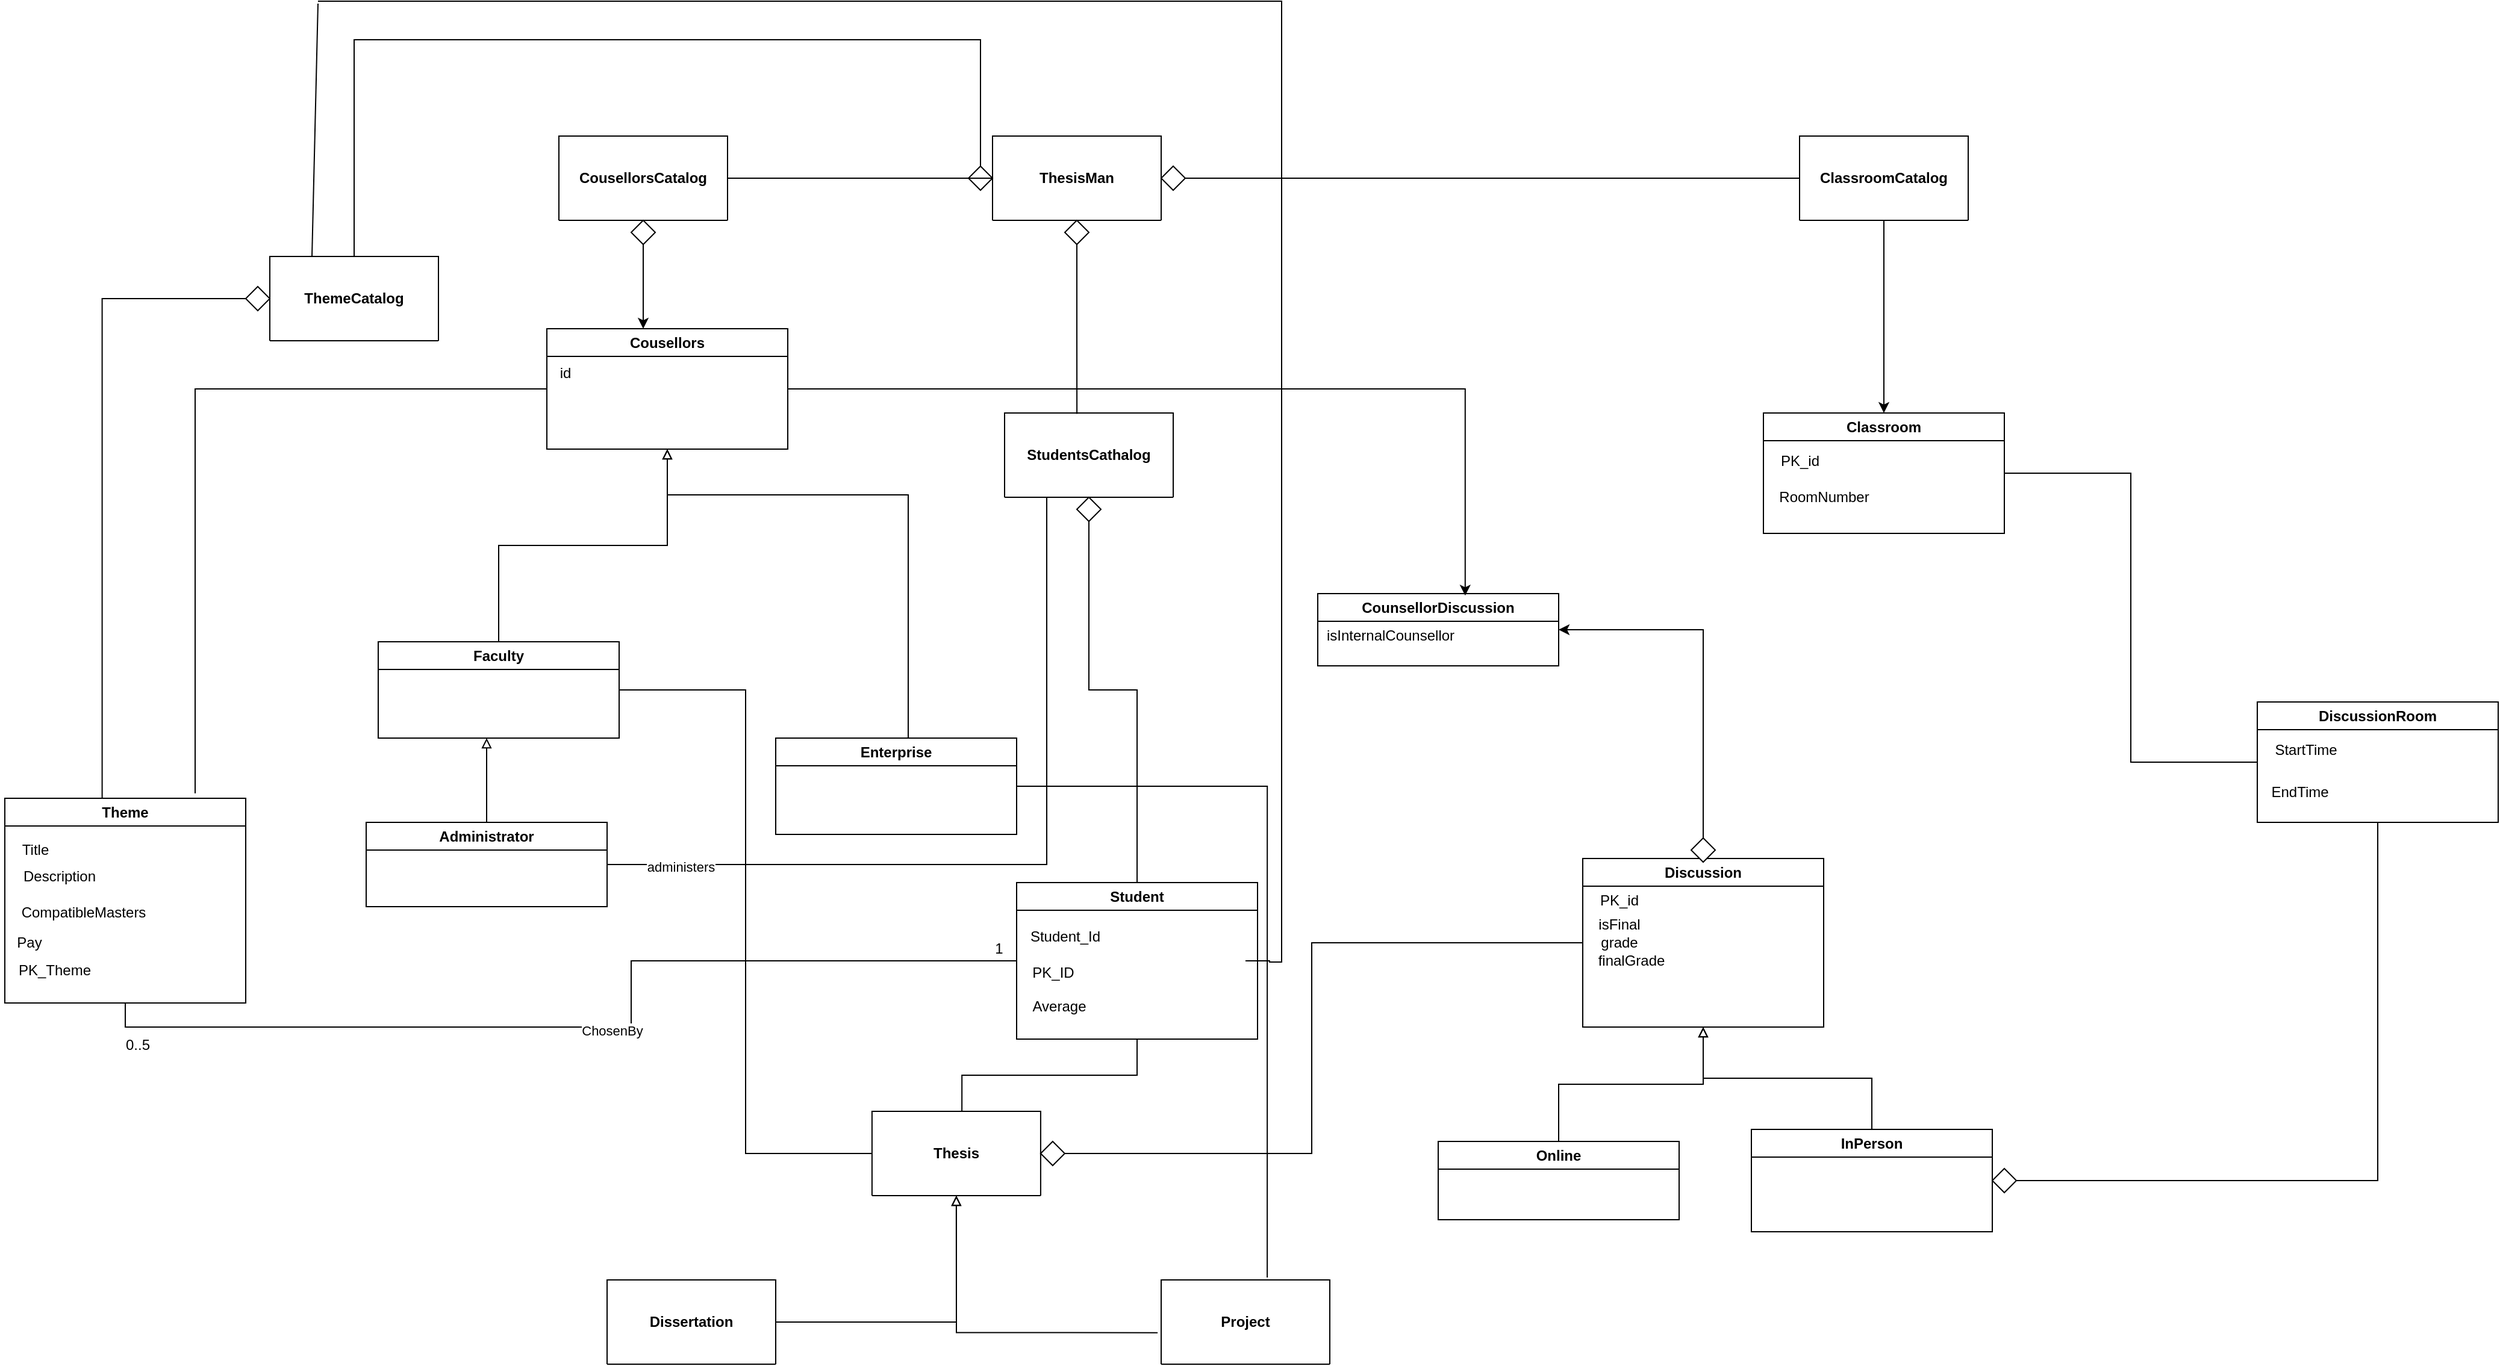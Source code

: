 <mxfile version="24.2.1" type="github">
  <diagram name="Page-1" id="gsq5IFfQm1prDfEgMtaN">
    <mxGraphModel dx="2930" dy="1117" grid="1" gridSize="10" guides="1" tooltips="1" connect="1" arrows="1" fold="1" page="1" pageScale="1" pageWidth="850" pageHeight="1100" math="0" shadow="0">
      <root>
        <mxCell id="0" />
        <mxCell id="1" parent="0" />
        <mxCell id="xs_aavqGix5To3ERfGKB-3" style="edgeStyle=orthogonalEdgeStyle;rounded=0;orthogonalLoop=1;jettySize=auto;html=1;entryX=0.5;entryY=0;entryDx=0;entryDy=0;endArrow=none;endFill=0;" edge="1" parent="1" source="xs_aavqGix5To3ERfGKB-6" target="xs_aavqGix5To3ERfGKB-4">
          <mxGeometry relative="1" as="geometry">
            <mxPoint x="210" y="250" as="targetPoint" />
            <mxPoint x="300" y="165" as="sourcePoint" />
            <Array as="points">
              <mxPoint x="320" y="50" />
              <mxPoint x="-200" y="50" />
            </Array>
          </mxGeometry>
        </mxCell>
        <mxCell id="xs_aavqGix5To3ERfGKB-1" value="ThesisMan" style="swimlane;whiteSpace=wrap;html=1;startSize=70;" vertex="1" parent="1">
          <mxGeometry x="330" y="130" width="140" height="70" as="geometry" />
        </mxCell>
        <mxCell id="xs_aavqGix5To3ERfGKB-4" value="ThemeCatalog" style="swimlane;whiteSpace=wrap;html=1;startSize=70;" vertex="1" parent="1">
          <mxGeometry x="-270" y="230" width="140" height="70" as="geometry" />
        </mxCell>
        <mxCell id="xs_aavqGix5To3ERfGKB-6" value="" style="rhombus;whiteSpace=wrap;html=1;fillColor=default;" vertex="1" parent="1">
          <mxGeometry x="310" y="155" width="20" height="20" as="geometry" />
        </mxCell>
        <mxCell id="xs_aavqGix5To3ERfGKB-38" style="edgeStyle=orthogonalEdgeStyle;rounded=0;orthogonalLoop=1;jettySize=auto;html=1;endArrow=none;endFill=0;" edge="1" parent="1" source="xs_aavqGix5To3ERfGKB-8" target="xs_aavqGix5To3ERfGKB-39">
          <mxGeometry relative="1" as="geometry">
            <mxPoint x="410" y="520.0" as="targetPoint" />
          </mxGeometry>
        </mxCell>
        <mxCell id="xs_aavqGix5To3ERfGKB-8" value="StudentsCathalog" style="swimlane;whiteSpace=wrap;html=1;startSize=70;" vertex="1" parent="1">
          <mxGeometry x="340" y="360" width="140" height="70" as="geometry" />
        </mxCell>
        <mxCell id="xs_aavqGix5To3ERfGKB-10" style="edgeStyle=orthogonalEdgeStyle;rounded=0;orthogonalLoop=1;jettySize=auto;html=1;entryX=0.429;entryY=0.011;entryDx=0;entryDy=0;entryPerimeter=0;endArrow=none;endFill=0;" edge="1" parent="1" source="xs_aavqGix5To3ERfGKB-9" target="xs_aavqGix5To3ERfGKB-8">
          <mxGeometry relative="1" as="geometry" />
        </mxCell>
        <mxCell id="xs_aavqGix5To3ERfGKB-13" style="edgeStyle=orthogonalEdgeStyle;rounded=0;orthogonalLoop=1;jettySize=auto;html=1;entryX=0;entryY=0.5;entryDx=0;entryDy=0;endArrow=none;endFill=0;" edge="1" parent="1" source="xs_aavqGix5To3ERfGKB-11" target="xs_aavqGix5To3ERfGKB-12">
          <mxGeometry relative="1" as="geometry" />
        </mxCell>
        <mxCell id="xs_aavqGix5To3ERfGKB-11" value="" style="rhombus;whiteSpace=wrap;html=1;fillColor=default;" vertex="1" parent="1">
          <mxGeometry x="470" y="155" width="20" height="20" as="geometry" />
        </mxCell>
        <mxCell id="xs_aavqGix5To3ERfGKB-73" style="edgeStyle=orthogonalEdgeStyle;rounded=0;orthogonalLoop=1;jettySize=auto;html=1;entryX=0.5;entryY=0;entryDx=0;entryDy=0;" edge="1" parent="1" source="xs_aavqGix5To3ERfGKB-12" target="xs_aavqGix5To3ERfGKB-74">
          <mxGeometry relative="1" as="geometry">
            <mxPoint x="1070" y="540.0" as="targetPoint" />
          </mxGeometry>
        </mxCell>
        <mxCell id="xs_aavqGix5To3ERfGKB-12" value="ClassroomCatalog" style="swimlane;whiteSpace=wrap;html=1;startSize=70;" vertex="1" parent="1">
          <mxGeometry x="1000" y="130" width="140" height="70" as="geometry" />
        </mxCell>
        <mxCell id="xs_aavqGix5To3ERfGKB-20" style="edgeStyle=orthogonalEdgeStyle;rounded=0;orthogonalLoop=1;jettySize=auto;html=1;endArrow=none;endFill=0;startArrow=none;startFill=0;" edge="1" parent="1" source="xs_aavqGix5To3ERfGKB-17" target="xs_aavqGix5To3ERfGKB-1">
          <mxGeometry relative="1" as="geometry" />
        </mxCell>
        <mxCell id="xs_aavqGix5To3ERfGKB-63" style="edgeStyle=orthogonalEdgeStyle;rounded=0;orthogonalLoop=1;jettySize=auto;html=1;" edge="1" parent="1" source="xs_aavqGix5To3ERfGKB-64" target="xs_aavqGix5To3ERfGKB-60">
          <mxGeometry relative="1" as="geometry">
            <Array as="points">
              <mxPoint x="40" y="310" />
              <mxPoint x="40" y="310" />
            </Array>
          </mxGeometry>
        </mxCell>
        <mxCell id="xs_aavqGix5To3ERfGKB-17" value="CousellorsCatalog" style="swimlane;whiteSpace=wrap;html=1;startSize=70;" vertex="1" parent="1">
          <mxGeometry x="-30" y="130" width="140" height="70" as="geometry" />
        </mxCell>
        <mxCell id="xs_aavqGix5To3ERfGKB-9" value="" style="rhombus;whiteSpace=wrap;html=1;fillColor=default;" vertex="1" parent="1">
          <mxGeometry x="390" y="200" width="20" height="20" as="geometry" />
        </mxCell>
        <mxCell id="xs_aavqGix5To3ERfGKB-27" value="Theme" style="swimlane;whiteSpace=wrap;html=1;" vertex="1" parent="1">
          <mxGeometry x="-490" y="680" width="200" height="170" as="geometry" />
        </mxCell>
        <mxCell id="xs_aavqGix5To3ERfGKB-28" value="Title" style="text;html=1;align=center;verticalAlign=middle;resizable=0;points=[];autosize=1;strokeColor=none;fillColor=none;" vertex="1" parent="xs_aavqGix5To3ERfGKB-27">
          <mxGeometry y="28" width="50" height="30" as="geometry" />
        </mxCell>
        <mxCell id="xs_aavqGix5To3ERfGKB-29" value="Description" style="text;html=1;align=center;verticalAlign=middle;resizable=0;points=[];autosize=1;strokeColor=none;fillColor=none;" vertex="1" parent="xs_aavqGix5To3ERfGKB-27">
          <mxGeometry y="50" width="90" height="30" as="geometry" />
        </mxCell>
        <mxCell id="xs_aavqGix5To3ERfGKB-30" value="CompatibleMasters" style="text;html=1;align=center;verticalAlign=middle;resizable=0;points=[];autosize=1;strokeColor=none;fillColor=none;" vertex="1" parent="xs_aavqGix5To3ERfGKB-27">
          <mxGeometry y="80" width="130" height="30" as="geometry" />
        </mxCell>
        <mxCell id="xs_aavqGix5To3ERfGKB-31" value="Pay" style="text;html=1;align=center;verticalAlign=middle;resizable=0;points=[];autosize=1;strokeColor=none;fillColor=none;" vertex="1" parent="xs_aavqGix5To3ERfGKB-27">
          <mxGeometry y="105" width="40" height="30" as="geometry" />
        </mxCell>
        <mxCell id="xs_aavqGix5To3ERfGKB-36" value="PK_Theme" style="text;html=1;align=center;verticalAlign=middle;resizable=0;points=[];autosize=1;strokeColor=none;fillColor=none;" vertex="1" parent="xs_aavqGix5To3ERfGKB-27">
          <mxGeometry x="-4" y="128" width="90" height="30" as="geometry" />
        </mxCell>
        <mxCell id="xs_aavqGix5To3ERfGKB-33" style="edgeStyle=orthogonalEdgeStyle;rounded=0;orthogonalLoop=1;jettySize=auto;html=1;entryX=0.404;entryY=0;entryDx=0;entryDy=0;entryPerimeter=0;endArrow=none;endFill=0;exitX=0;exitY=0.5;exitDx=0;exitDy=0;" edge="1" parent="1" source="xs_aavqGix5To3ERfGKB-32" target="xs_aavqGix5To3ERfGKB-27">
          <mxGeometry relative="1" as="geometry" />
        </mxCell>
        <mxCell id="xs_aavqGix5To3ERfGKB-32" value="" style="rhombus;whiteSpace=wrap;html=1;fillColor=default;" vertex="1" parent="1">
          <mxGeometry x="-290" y="255" width="20" height="20" as="geometry" />
        </mxCell>
        <mxCell id="xs_aavqGix5To3ERfGKB-48" style="edgeStyle=orthogonalEdgeStyle;rounded=0;orthogonalLoop=1;jettySize=auto;html=1;entryX=0.5;entryY=1;entryDx=0;entryDy=0;endArrow=none;endFill=0;" edge="1" parent="1" source="xs_aavqGix5To3ERfGKB-39" target="xs_aavqGix5To3ERfGKB-27">
          <mxGeometry relative="1" as="geometry" />
        </mxCell>
        <mxCell id="xs_aavqGix5To3ERfGKB-51" value="ChosenBy" style="edgeLabel;html=1;align=center;verticalAlign=middle;resizable=0;points=[];" vertex="1" connectable="0" parent="xs_aavqGix5To3ERfGKB-48">
          <mxGeometry x="-0.041" y="3" relative="1" as="geometry">
            <mxPoint as="offset" />
          </mxGeometry>
        </mxCell>
        <mxCell id="xs_aavqGix5To3ERfGKB-141" style="edgeStyle=orthogonalEdgeStyle;rounded=0;orthogonalLoop=1;jettySize=auto;html=1;endArrow=none;endFill=0;" edge="1" parent="1">
          <mxGeometry relative="1" as="geometry">
            <mxPoint x="-230" y="18" as="targetPoint" />
            <mxPoint x="540" y="815.0" as="sourcePoint" />
            <Array as="points">
              <mxPoint x="560" y="815" />
              <mxPoint x="570" y="816" />
              <mxPoint x="570" y="18" />
            </Array>
          </mxGeometry>
        </mxCell>
        <mxCell id="xs_aavqGix5To3ERfGKB-39" value="Student" style="swimlane;whiteSpace=wrap;html=1;" vertex="1" parent="1">
          <mxGeometry x="350" y="750" width="200" height="130" as="geometry" />
        </mxCell>
        <mxCell id="xs_aavqGix5To3ERfGKB-40" value="Student_Id" style="text;html=1;align=center;verticalAlign=middle;resizable=0;points=[];autosize=1;strokeColor=none;fillColor=none;" vertex="1" parent="xs_aavqGix5To3ERfGKB-39">
          <mxGeometry y="30.0" width="80" height="30" as="geometry" />
        </mxCell>
        <mxCell id="xs_aavqGix5To3ERfGKB-41" value="PK_ID" style="text;html=1;align=center;verticalAlign=middle;resizable=0;points=[];autosize=1;strokeColor=none;fillColor=none;" vertex="1" parent="xs_aavqGix5To3ERfGKB-39">
          <mxGeometry y="60.0" width="60" height="30" as="geometry" />
        </mxCell>
        <mxCell id="xs_aavqGix5To3ERfGKB-129" value="Average" style="text;html=1;align=center;verticalAlign=middle;resizable=0;points=[];autosize=1;strokeColor=none;fillColor=none;" vertex="1" parent="xs_aavqGix5To3ERfGKB-39">
          <mxGeometry y="88" width="70" height="30" as="geometry" />
        </mxCell>
        <mxCell id="xs_aavqGix5To3ERfGKB-45" value="" style="rhombus;whiteSpace=wrap;html=1;fillColor=default;" vertex="1" parent="1">
          <mxGeometry x="400" y="430" width="20" height="20" as="geometry" />
        </mxCell>
        <mxCell id="xs_aavqGix5To3ERfGKB-49" value="0..5" style="text;html=1;align=center;verticalAlign=middle;resizable=0;points=[];autosize=1;strokeColor=none;fillColor=none;" vertex="1" parent="1">
          <mxGeometry x="-400" y="870" width="40" height="30" as="geometry" />
        </mxCell>
        <mxCell id="xs_aavqGix5To3ERfGKB-50" value="1" style="text;html=1;align=center;verticalAlign=middle;resizable=0;points=[];autosize=1;strokeColor=none;fillColor=none;" vertex="1" parent="1">
          <mxGeometry x="320" y="790" width="30" height="30" as="geometry" />
        </mxCell>
        <mxCell id="xs_aavqGix5To3ERfGKB-91" style="edgeStyle=orthogonalEdgeStyle;rounded=0;orthogonalLoop=1;jettySize=auto;html=1;entryX=0;entryY=0.5;entryDx=0;entryDy=0;endArrow=none;endFill=0;" edge="1" parent="1" source="xs_aavqGix5To3ERfGKB-53" target="xs_aavqGix5To3ERfGKB-88">
          <mxGeometry relative="1" as="geometry" />
        </mxCell>
        <mxCell id="xs_aavqGix5To3ERfGKB-53" value="Thesis" style="swimlane;whiteSpace=wrap;html=1;startSize=70;" vertex="1" parent="1">
          <mxGeometry x="229.95" y="940" width="140" height="70" as="geometry" />
        </mxCell>
        <mxCell id="xs_aavqGix5To3ERfGKB-67" style="edgeStyle=orthogonalEdgeStyle;rounded=0;orthogonalLoop=1;jettySize=auto;html=1;entryX=0.5;entryY=1;entryDx=0;entryDy=0;endArrow=block;endFill=0;" edge="1" parent="1" source="xs_aavqGix5To3ERfGKB-54" target="xs_aavqGix5To3ERfGKB-53">
          <mxGeometry relative="1" as="geometry">
            <mxPoint x="160.003" y="1100" as="sourcePoint" />
          </mxGeometry>
        </mxCell>
        <mxCell id="xs_aavqGix5To3ERfGKB-54" value="Dissertation" style="swimlane;whiteSpace=wrap;html=1;startSize=70;" vertex="1" parent="1">
          <mxGeometry x="10" y="1080" width="140" height="70" as="geometry" />
        </mxCell>
        <mxCell id="xs_aavqGix5To3ERfGKB-68" style="edgeStyle=orthogonalEdgeStyle;rounded=0;orthogonalLoop=1;jettySize=auto;html=1;entryX=0.5;entryY=1;entryDx=0;entryDy=0;endArrow=block;endFill=0;exitX=-0.021;exitY=0.626;exitDx=0;exitDy=0;exitPerimeter=0;" edge="1" parent="1" source="xs_aavqGix5To3ERfGKB-55" target="xs_aavqGix5To3ERfGKB-53">
          <mxGeometry relative="1" as="geometry">
            <mxPoint x="440.003" y="1110" as="sourcePoint" />
          </mxGeometry>
        </mxCell>
        <mxCell id="xs_aavqGix5To3ERfGKB-55" value="Project" style="swimlane;whiteSpace=wrap;html=1;startSize=70;" vertex="1" parent="1">
          <mxGeometry x="470" y="1080" width="140" height="70" as="geometry" />
        </mxCell>
        <mxCell id="xs_aavqGix5To3ERfGKB-115" style="edgeStyle=orthogonalEdgeStyle;rounded=0;orthogonalLoop=1;jettySize=auto;html=1;endArrow=none;endFill=0;startArrow=block;startFill=0;" edge="1" parent="1" source="xs_aavqGix5To3ERfGKB-60" target="xs_aavqGix5To3ERfGKB-112">
          <mxGeometry relative="1" as="geometry" />
        </mxCell>
        <mxCell id="xs_aavqGix5To3ERfGKB-116" style="edgeStyle=orthogonalEdgeStyle;rounded=0;orthogonalLoop=1;jettySize=auto;html=1;endArrow=none;endFill=0;startArrow=block;startFill=0;" edge="1" parent="1" source="xs_aavqGix5To3ERfGKB-60" target="xs_aavqGix5To3ERfGKB-114">
          <mxGeometry relative="1" as="geometry">
            <Array as="points">
              <mxPoint x="260" y="428" />
            </Array>
          </mxGeometry>
        </mxCell>
        <mxCell id="xs_aavqGix5To3ERfGKB-60" value="Cousellors" style="swimlane;whiteSpace=wrap;html=1;" vertex="1" parent="1">
          <mxGeometry x="-40" y="290" width="200" height="100" as="geometry" />
        </mxCell>
        <mxCell id="xs_aavqGix5To3ERfGKB-117" value="id" style="text;html=1;align=center;verticalAlign=middle;resizable=0;points=[];autosize=1;strokeColor=none;fillColor=none;" vertex="1" parent="xs_aavqGix5To3ERfGKB-60">
          <mxGeometry y="22" width="30" height="30" as="geometry" />
        </mxCell>
        <mxCell id="xs_aavqGix5To3ERfGKB-64" value="" style="rhombus;whiteSpace=wrap;html=1;fillColor=default;" vertex="1" parent="1">
          <mxGeometry x="30" y="200" width="20" height="20" as="geometry" />
        </mxCell>
        <mxCell id="xs_aavqGix5To3ERfGKB-74" value="Classroom" style="swimlane;whiteSpace=wrap;html=1;" vertex="1" parent="1">
          <mxGeometry x="970" y="360" width="200" height="100" as="geometry" />
        </mxCell>
        <mxCell id="xs_aavqGix5To3ERfGKB-85" value="PK_id" style="text;html=1;align=center;verticalAlign=middle;resizable=0;points=[];autosize=1;strokeColor=none;fillColor=none;" vertex="1" parent="xs_aavqGix5To3ERfGKB-74">
          <mxGeometry y="25" width="60" height="30" as="geometry" />
        </mxCell>
        <mxCell id="xs_aavqGix5To3ERfGKB-86" value="RoomNumber" style="text;html=1;align=center;verticalAlign=middle;resizable=0;points=[];autosize=1;strokeColor=none;fillColor=none;" vertex="1" parent="xs_aavqGix5To3ERfGKB-74">
          <mxGeometry y="55" width="100" height="30" as="geometry" />
        </mxCell>
        <mxCell id="xs_aavqGix5To3ERfGKB-80" value="CounsellorDiscussion" style="swimlane;whiteSpace=wrap;html=1;startSize=23;" vertex="1" parent="1">
          <mxGeometry x="600" y="510" width="200" height="60" as="geometry" />
        </mxCell>
        <mxCell id="xs_aavqGix5To3ERfGKB-81" value="isInternalCounsellor" style="text;html=1;align=center;verticalAlign=middle;resizable=0;points=[];autosize=1;strokeColor=none;fillColor=none;" vertex="1" parent="xs_aavqGix5To3ERfGKB-80">
          <mxGeometry x="-10" y="20" width="140" height="30" as="geometry" />
        </mxCell>
        <mxCell id="xs_aavqGix5To3ERfGKB-134" style="edgeStyle=orthogonalEdgeStyle;rounded=0;orthogonalLoop=1;jettySize=auto;html=1;entryX=1;entryY=0.5;entryDx=0;entryDy=0;exitX=0.5;exitY=0;exitDx=0;exitDy=0;" edge="1" parent="1" source="xs_aavqGix5To3ERfGKB-135" target="xs_aavqGix5To3ERfGKB-80">
          <mxGeometry relative="1" as="geometry">
            <mxPoint x="920" y="530" as="targetPoint" />
            <Array as="points" />
          </mxGeometry>
        </mxCell>
        <mxCell id="xs_aavqGix5To3ERfGKB-88" value="Discussion" style="swimlane;whiteSpace=wrap;html=1;" vertex="1" parent="1">
          <mxGeometry x="820" y="730" width="200" height="140" as="geometry" />
        </mxCell>
        <mxCell id="xs_aavqGix5To3ERfGKB-89" value="PK_id" style="text;html=1;align=center;verticalAlign=middle;resizable=0;points=[];autosize=1;strokeColor=none;fillColor=none;" vertex="1" parent="xs_aavqGix5To3ERfGKB-88">
          <mxGeometry y="20" width="60" height="30" as="geometry" />
        </mxCell>
        <mxCell id="xs_aavqGix5To3ERfGKB-90" value="isFinal" style="text;html=1;align=center;verticalAlign=middle;resizable=0;points=[];autosize=1;strokeColor=none;fillColor=none;" vertex="1" parent="xs_aavqGix5To3ERfGKB-88">
          <mxGeometry y="40" width="60" height="30" as="geometry" />
        </mxCell>
        <mxCell id="xs_aavqGix5To3ERfGKB-138" value="grade" style="text;html=1;align=center;verticalAlign=middle;resizable=0;points=[];autosize=1;strokeColor=none;fillColor=none;" vertex="1" parent="xs_aavqGix5To3ERfGKB-88">
          <mxGeometry y="55" width="60" height="30" as="geometry" />
        </mxCell>
        <mxCell id="xs_aavqGix5To3ERfGKB-139" value="finalGrade" style="text;html=1;align=center;verticalAlign=middle;resizable=0;points=[];autosize=1;strokeColor=none;fillColor=none;" vertex="1" parent="xs_aavqGix5To3ERfGKB-88">
          <mxGeometry y="70" width="80" height="30" as="geometry" />
        </mxCell>
        <mxCell id="xs_aavqGix5To3ERfGKB-95" value="" style="rhombus;whiteSpace=wrap;html=1;fillColor=default;" vertex="1" parent="1">
          <mxGeometry x="369.95" y="965" width="20" height="20" as="geometry" />
        </mxCell>
        <mxCell id="xs_aavqGix5To3ERfGKB-97" style="edgeStyle=orthogonalEdgeStyle;rounded=0;orthogonalLoop=1;jettySize=auto;html=1;entryX=0.533;entryY=0.004;entryDx=0;entryDy=0;entryPerimeter=0;endArrow=none;endFill=0;" edge="1" parent="1" source="xs_aavqGix5To3ERfGKB-39" target="xs_aavqGix5To3ERfGKB-53">
          <mxGeometry relative="1" as="geometry" />
        </mxCell>
        <mxCell id="xs_aavqGix5To3ERfGKB-105" style="edgeStyle=orthogonalEdgeStyle;rounded=0;orthogonalLoop=1;jettySize=auto;html=1;entryX=0.5;entryY=1;entryDx=0;entryDy=0;endArrow=block;endFill=0;" edge="1" parent="1" source="xs_aavqGix5To3ERfGKB-98" target="xs_aavqGix5To3ERfGKB-88">
          <mxGeometry relative="1" as="geometry" />
        </mxCell>
        <mxCell id="xs_aavqGix5To3ERfGKB-98" value="Online" style="swimlane;whiteSpace=wrap;html=1;" vertex="1" parent="1">
          <mxGeometry x="700" y="965" width="200" height="65" as="geometry" />
        </mxCell>
        <mxCell id="xs_aavqGix5To3ERfGKB-102" style="edgeStyle=orthogonalEdgeStyle;rounded=0;orthogonalLoop=1;jettySize=auto;html=1;entryX=0.5;entryY=1;entryDx=0;entryDy=0;endArrow=none;endFill=0;" edge="1" parent="1" source="xs_aavqGix5To3ERfGKB-107" target="xs_aavqGix5To3ERfGKB-100">
          <mxGeometry relative="1" as="geometry">
            <mxPoint x="1340" y="760" as="targetPoint" />
          </mxGeometry>
        </mxCell>
        <mxCell id="xs_aavqGix5To3ERfGKB-106" style="edgeStyle=orthogonalEdgeStyle;rounded=0;orthogonalLoop=1;jettySize=auto;html=1;entryX=0.5;entryY=1;entryDx=0;entryDy=0;endArrow=block;endFill=0;" edge="1" parent="1" source="xs_aavqGix5To3ERfGKB-99" target="xs_aavqGix5To3ERfGKB-88">
          <mxGeometry relative="1" as="geometry" />
        </mxCell>
        <mxCell id="xs_aavqGix5To3ERfGKB-99" value="InPerson" style="swimlane;whiteSpace=wrap;html=1;" vertex="1" parent="1">
          <mxGeometry x="960" y="955" width="200" height="85" as="geometry" />
        </mxCell>
        <mxCell id="xs_aavqGix5To3ERfGKB-103" style="edgeStyle=orthogonalEdgeStyle;rounded=0;orthogonalLoop=1;jettySize=auto;html=1;entryX=1;entryY=0.5;entryDx=0;entryDy=0;endArrow=none;endFill=0;" edge="1" parent="1" source="xs_aavqGix5To3ERfGKB-100" target="xs_aavqGix5To3ERfGKB-74">
          <mxGeometry relative="1" as="geometry" />
        </mxCell>
        <mxCell id="xs_aavqGix5To3ERfGKB-100" value="DiscussionRoom" style="swimlane;whiteSpace=wrap;html=1;" vertex="1" parent="1">
          <mxGeometry x="1380" y="600" width="200" height="100" as="geometry" />
        </mxCell>
        <mxCell id="xs_aavqGix5To3ERfGKB-101" value="StartTime" style="text;html=1;align=center;verticalAlign=middle;resizable=0;points=[];autosize=1;strokeColor=none;fillColor=none;" vertex="1" parent="xs_aavqGix5To3ERfGKB-100">
          <mxGeometry y="25" width="80" height="30" as="geometry" />
        </mxCell>
        <mxCell id="xs_aavqGix5To3ERfGKB-104" value="EndTime" style="text;html=1;align=center;verticalAlign=middle;resizable=0;points=[];autosize=1;strokeColor=none;fillColor=none;" vertex="1" parent="xs_aavqGix5To3ERfGKB-100">
          <mxGeometry y="60" width="70" height="30" as="geometry" />
        </mxCell>
        <mxCell id="xs_aavqGix5To3ERfGKB-107" value="" style="rhombus;whiteSpace=wrap;html=1;fillColor=default;" vertex="1" parent="1">
          <mxGeometry x="1160" y="987.5" width="20" height="20" as="geometry" />
        </mxCell>
        <mxCell id="xs_aavqGix5To3ERfGKB-119" style="edgeStyle=orthogonalEdgeStyle;rounded=0;orthogonalLoop=1;jettySize=auto;html=1;entryX=0;entryY=0.5;entryDx=0;entryDy=0;exitX=1;exitY=0.5;exitDx=0;exitDy=0;endArrow=none;endFill=0;" edge="1" parent="1" source="xs_aavqGix5To3ERfGKB-112" target="xs_aavqGix5To3ERfGKB-53">
          <mxGeometry relative="1" as="geometry" />
        </mxCell>
        <mxCell id="xs_aavqGix5To3ERfGKB-112" value="Faculty" style="swimlane;whiteSpace=wrap;html=1;" vertex="1" parent="1">
          <mxGeometry x="-180" y="550" width="200" height="80" as="geometry" />
        </mxCell>
        <mxCell id="xs_aavqGix5To3ERfGKB-114" value="Enterprise" style="swimlane;whiteSpace=wrap;html=1;" vertex="1" parent="1">
          <mxGeometry x="150" y="630" width="200" height="80" as="geometry" />
        </mxCell>
        <mxCell id="xs_aavqGix5To3ERfGKB-120" style="edgeStyle=orthogonalEdgeStyle;rounded=0;orthogonalLoop=1;jettySize=auto;html=1;entryX=0.629;entryY=-0.028;entryDx=0;entryDy=0;entryPerimeter=0;endArrow=none;endFill=0;" edge="1" parent="1" source="xs_aavqGix5To3ERfGKB-114" target="xs_aavqGix5To3ERfGKB-55">
          <mxGeometry relative="1" as="geometry" />
        </mxCell>
        <mxCell id="xs_aavqGix5To3ERfGKB-122" style="edgeStyle=orthogonalEdgeStyle;rounded=0;orthogonalLoop=1;jettySize=auto;html=1;endArrow=block;endFill=0;" edge="1" parent="1" source="xs_aavqGix5To3ERfGKB-121">
          <mxGeometry relative="1" as="geometry">
            <mxPoint x="-90" y="630" as="targetPoint" />
          </mxGeometry>
        </mxCell>
        <mxCell id="xs_aavqGix5To3ERfGKB-127" style="edgeStyle=orthogonalEdgeStyle;rounded=0;orthogonalLoop=1;jettySize=auto;html=1;entryX=0.25;entryY=1;entryDx=0;entryDy=0;endArrow=none;endFill=0;" edge="1" parent="1" source="xs_aavqGix5To3ERfGKB-121" target="xs_aavqGix5To3ERfGKB-8">
          <mxGeometry relative="1" as="geometry" />
        </mxCell>
        <mxCell id="xs_aavqGix5To3ERfGKB-128" value="administers" style="edgeLabel;html=1;align=center;verticalAlign=middle;resizable=0;points=[];" vertex="1" connectable="0" parent="xs_aavqGix5To3ERfGKB-127">
          <mxGeometry x="-0.818" y="-2" relative="1" as="geometry">
            <mxPoint as="offset" />
          </mxGeometry>
        </mxCell>
        <mxCell id="xs_aavqGix5To3ERfGKB-121" value="Administrator" style="swimlane;whiteSpace=wrap;html=1;" vertex="1" parent="1">
          <mxGeometry x="-190" y="700" width="200" height="70" as="geometry" />
        </mxCell>
        <mxCell id="xs_aavqGix5To3ERfGKB-125" style="edgeStyle=orthogonalEdgeStyle;rounded=0;orthogonalLoop=1;jettySize=auto;html=1;entryX=0.79;entryY=-0.024;entryDx=0;entryDy=0;entryPerimeter=0;endArrow=none;endFill=0;" edge="1" parent="1" source="xs_aavqGix5To3ERfGKB-60" target="xs_aavqGix5To3ERfGKB-27">
          <mxGeometry relative="1" as="geometry" />
        </mxCell>
        <mxCell id="xs_aavqGix5To3ERfGKB-132" style="edgeStyle=orthogonalEdgeStyle;rounded=0;orthogonalLoop=1;jettySize=auto;html=1;entryX=0.612;entryY=0.028;entryDx=0;entryDy=0;entryPerimeter=0;" edge="1" parent="1" source="xs_aavqGix5To3ERfGKB-60" target="xs_aavqGix5To3ERfGKB-80">
          <mxGeometry relative="1" as="geometry" />
        </mxCell>
        <mxCell id="xs_aavqGix5To3ERfGKB-135" value="" style="rhombus;whiteSpace=wrap;html=1;fillColor=default;" vertex="1" parent="1">
          <mxGeometry x="910" y="713" width="20" height="20" as="geometry" />
        </mxCell>
        <mxCell id="xs_aavqGix5To3ERfGKB-144" value="" style="endArrow=none;html=1;rounded=0;exitX=0.25;exitY=0;exitDx=0;exitDy=0;" edge="1" parent="1" source="xs_aavqGix5To3ERfGKB-4">
          <mxGeometry width="50" height="50" relative="1" as="geometry">
            <mxPoint x="-100" y="130" as="sourcePoint" />
            <mxPoint x="-230" y="20" as="targetPoint" />
          </mxGeometry>
        </mxCell>
      </root>
    </mxGraphModel>
  </diagram>
</mxfile>
